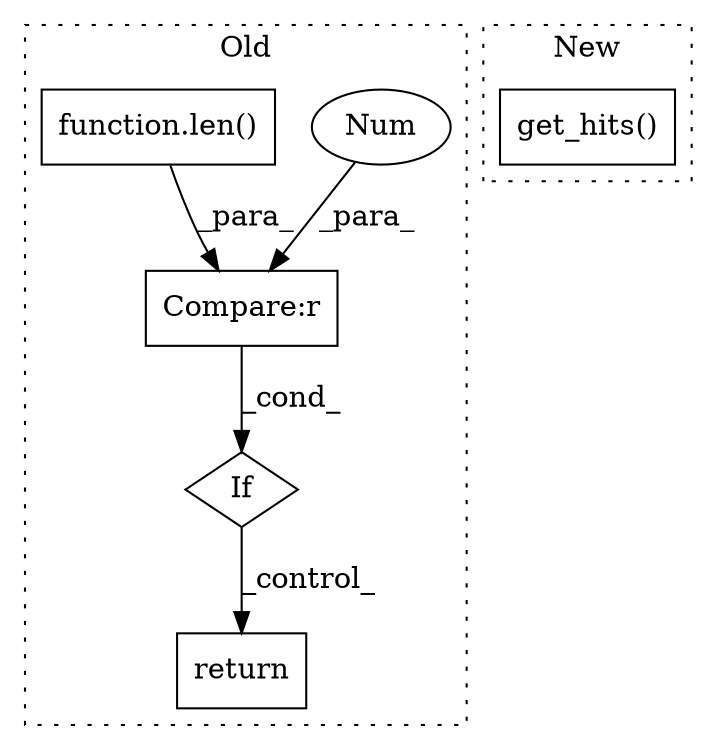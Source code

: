 digraph G {
subgraph cluster0 {
1 [label="If" a="96" s="7475" l="3" shape="diamond"];
3 [label="Compare:r" a="40" s="7478" l="14" shape="box"];
4 [label="Num" a="76" s="7491" l="1" shape="ellipse"];
5 [label="return" a="93" s="7506" l="7" shape="box"];
6 [label="function.len()" a="75" s="7478,7486" l="4,1" shape="box"];
label = "Old";
style="dotted";
}
subgraph cluster1 {
2 [label="get_hits()" a="75" s="8625,8646" l="14,1" shape="box"];
label = "New";
style="dotted";
}
1 -> 5 [label="_control_"];
3 -> 1 [label="_cond_"];
4 -> 3 [label="_para_"];
6 -> 3 [label="_para_"];
}